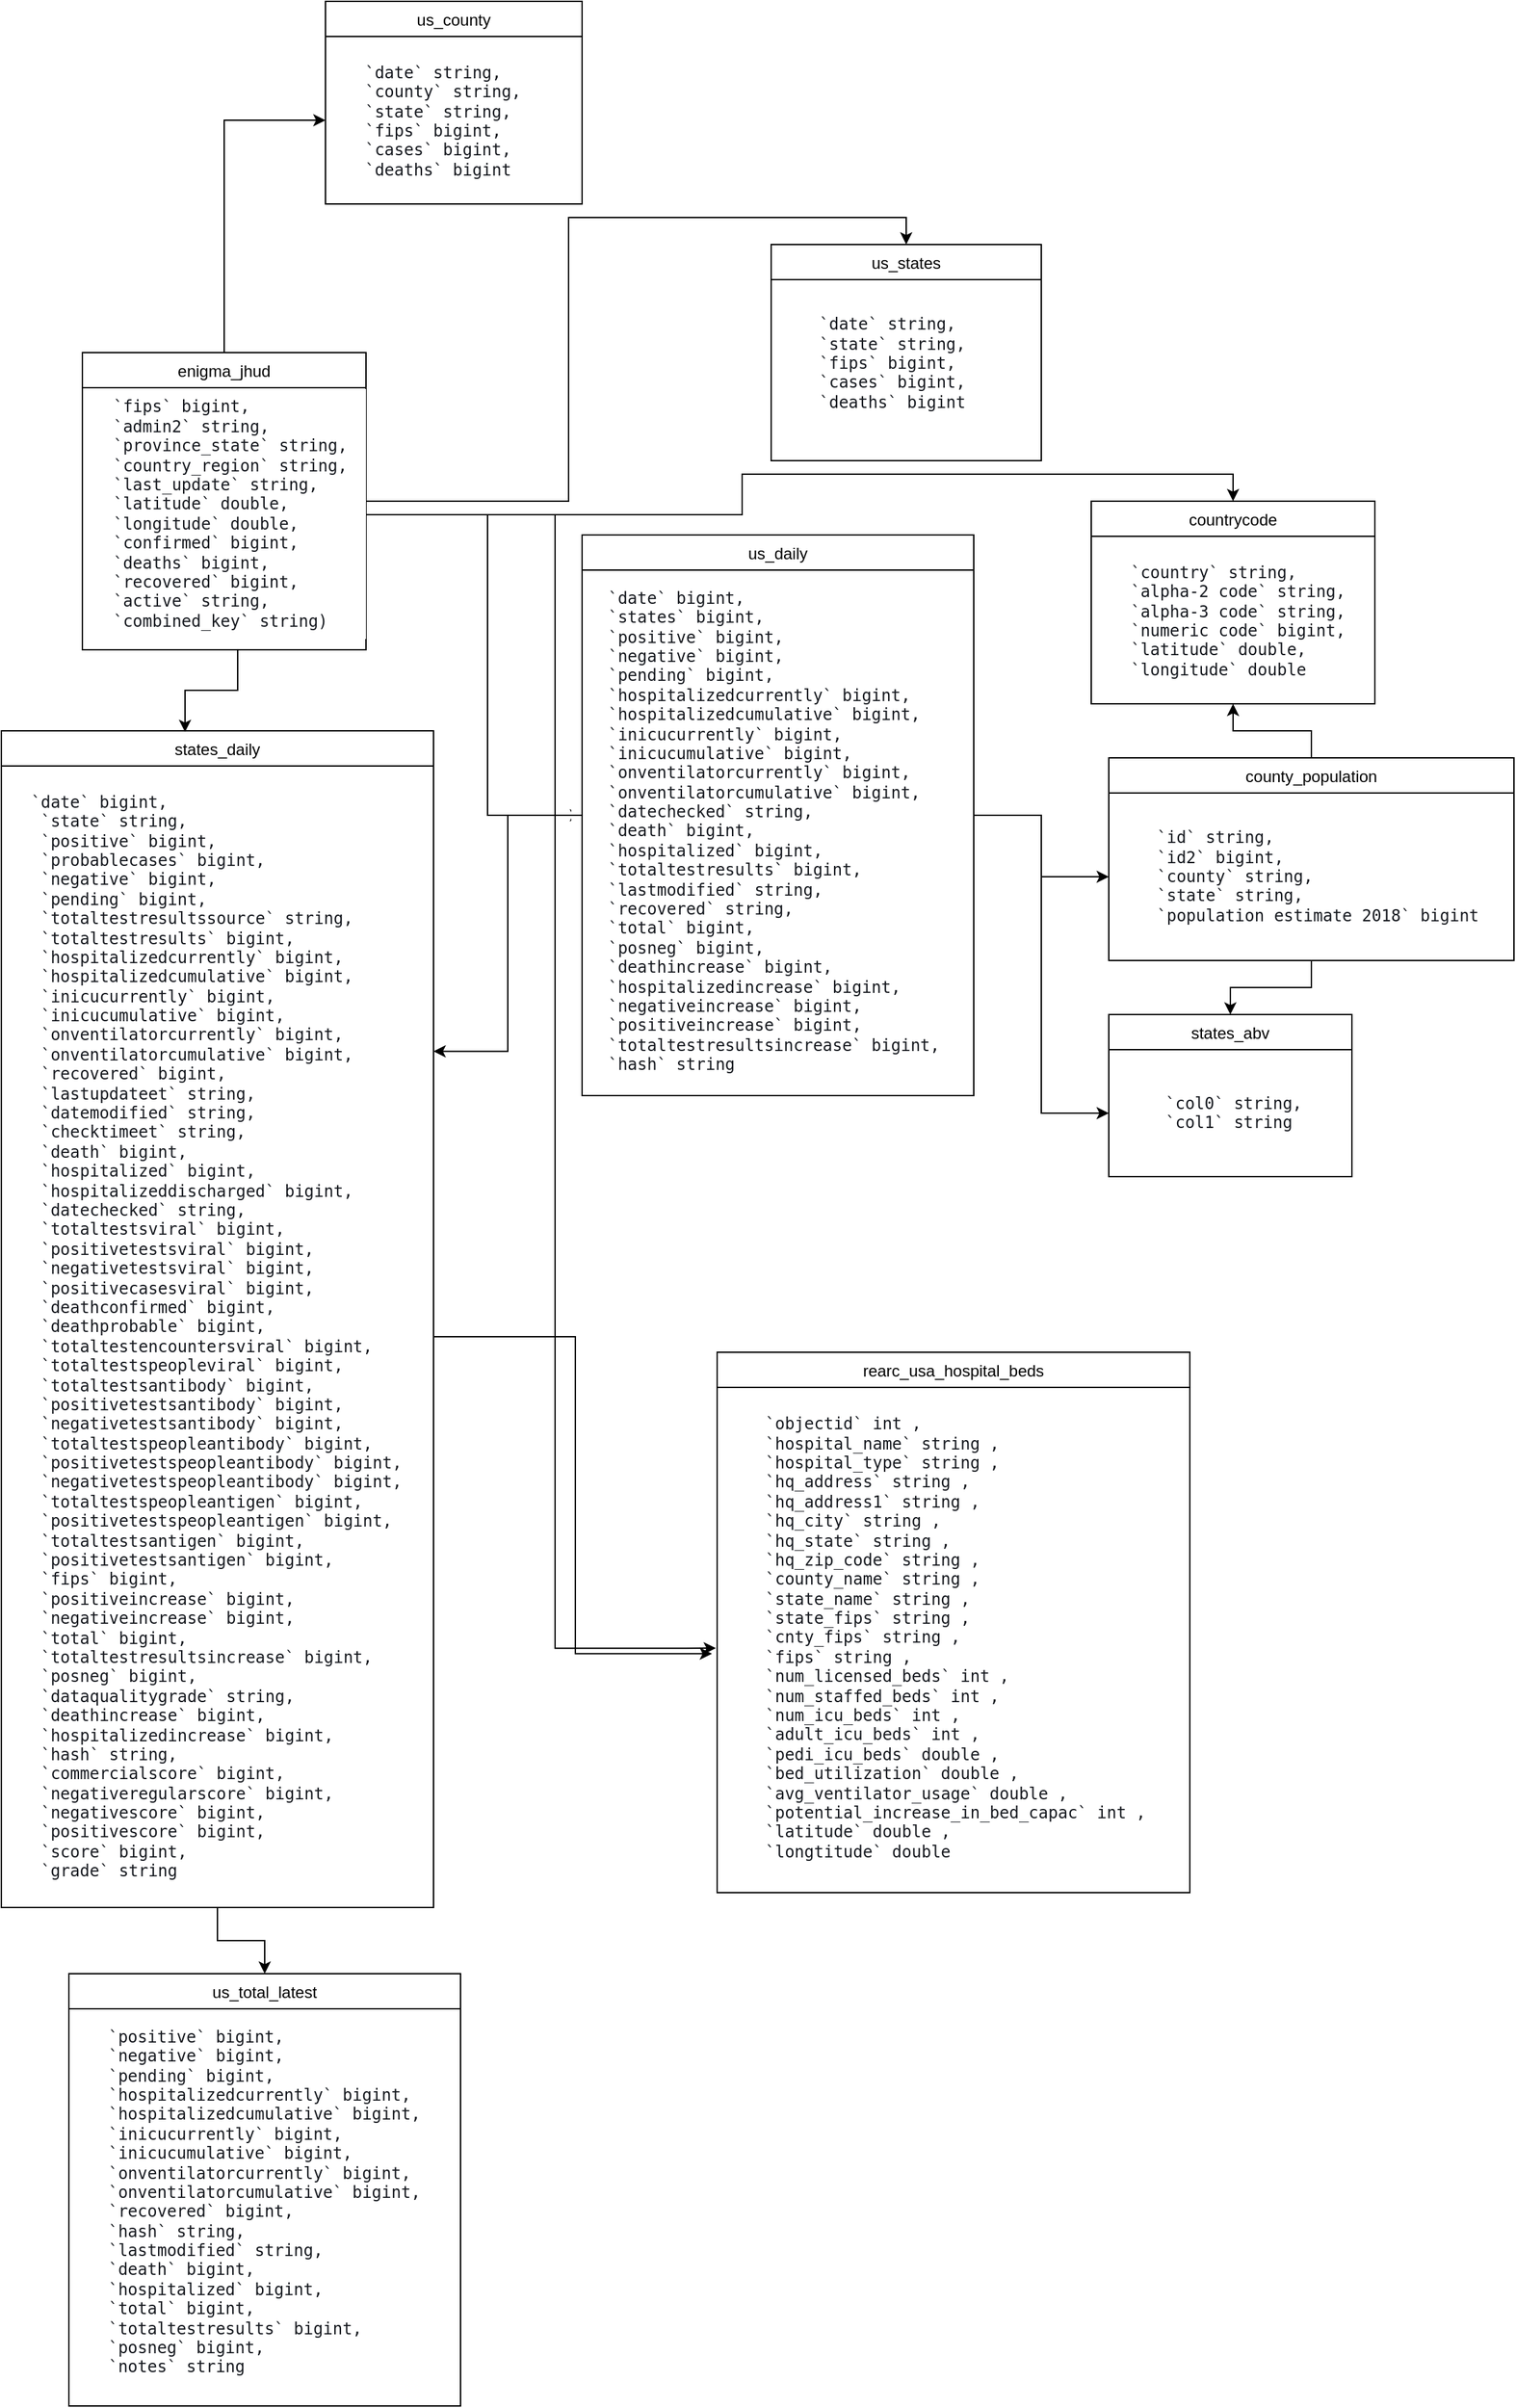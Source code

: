<mxfile version="23.1.6" type="device">
  <diagram name="Page-1" id="czhPVp4otLusDQJ_ARxL">
    <mxGraphModel dx="978" dy="1680" grid="1" gridSize="10" guides="1" tooltips="1" connect="1" arrows="1" fold="1" page="1" pageScale="1" pageWidth="827" pageHeight="1169" math="0" shadow="0">
      <root>
        <mxCell id="0" />
        <mxCell id="1" parent="0" />
        <mxCell id="HXEkVQRq5ir49rnPmt96-37" style="edgeStyle=orthogonalEdgeStyle;rounded=0;orthogonalLoop=1;jettySize=auto;html=1;entryX=0;entryY=0.5;entryDx=0;entryDy=0;" edge="1" parent="1" source="HXEkVQRq5ir49rnPmt96-39" target="HXEkVQRq5ir49rnPmt96-46">
          <mxGeometry relative="1" as="geometry" />
        </mxCell>
        <mxCell id="HXEkVQRq5ir49rnPmt96-38" style="edgeStyle=orthogonalEdgeStyle;rounded=0;orthogonalLoop=1;jettySize=auto;html=1;entryX=0.5;entryY=0;entryDx=0;entryDy=0;" edge="1" parent="1" source="HXEkVQRq5ir49rnPmt96-39" target="HXEkVQRq5ir49rnPmt96-47">
          <mxGeometry relative="1" as="geometry" />
        </mxCell>
        <mxCell id="HXEkVQRq5ir49rnPmt96-39" value="enigma_jhud" style="swimlane;fontStyle=0;childLayout=stackLayout;horizontal=1;startSize=26;fillColor=none;horizontalStack=0;resizeParent=1;resizeParentMax=0;resizeLast=0;collapsible=1;marginBottom=0;" vertex="1" parent="1">
          <mxGeometry x="80" y="230" width="210" height="220" as="geometry" />
        </mxCell>
        <mxCell id="HXEkVQRq5ir49rnPmt96-40" style="edgeStyle=orthogonalEdgeStyle;rounded=0;orthogonalLoop=1;jettySize=auto;html=1;entryX=-0.003;entryY=0.538;entryDx=0;entryDy=0;entryPerimeter=0;" edge="1" parent="1" source="HXEkVQRq5ir49rnPmt96-44" target="HXEkVQRq5ir49rnPmt96-61">
          <mxGeometry relative="1" as="geometry" />
        </mxCell>
        <mxCell id="HXEkVQRq5ir49rnPmt96-41" style="edgeStyle=orthogonalEdgeStyle;rounded=0;orthogonalLoop=1;jettySize=auto;html=1;entryX=0.425;entryY=0.001;entryDx=0;entryDy=0;entryPerimeter=0;" edge="1" parent="1" source="HXEkVQRq5ir49rnPmt96-44" target="HXEkVQRq5ir49rnPmt96-49">
          <mxGeometry relative="1" as="geometry" />
        </mxCell>
        <mxCell id="HXEkVQRq5ir49rnPmt96-42" style="edgeStyle=orthogonalEdgeStyle;rounded=0;orthogonalLoop=1;jettySize=auto;html=1;entryX=0.5;entryY=0;entryDx=0;entryDy=0;" edge="1" parent="1" source="HXEkVQRq5ir49rnPmt96-44" target="HXEkVQRq5ir49rnPmt96-62">
          <mxGeometry relative="1" as="geometry" />
        </mxCell>
        <mxCell id="HXEkVQRq5ir49rnPmt96-43" style="edgeStyle=orthogonalEdgeStyle;rounded=0;orthogonalLoop=1;jettySize=auto;html=1;entryX=0;entryY=0.5;entryDx=0;entryDy=0;exitX=0.913;exitY=0.5;exitDx=0;exitDy=0;exitPerimeter=0;" edge="1" parent="1" source="HXEkVQRq5ir49rnPmt96-44" target="HXEkVQRq5ir49rnPmt96-57">
          <mxGeometry relative="1" as="geometry" />
        </mxCell>
        <mxCell id="HXEkVQRq5ir49rnPmt96-44" value="&lt;pre class=&quot;awsui_root_18wu0_v2spj_3 awsui_box_18wu0_v2spj_16 awsui_pre-variant_18wu0_v2spj_16 awsui_color-default_18wu0_v2spj_16 awsui_font-size-body-s_18wu0_v2spj_137 awsui_font-weight-default_18wu0_v2spj_72&quot; style=&quot;padding: 0.4rem ; margin: 0px ; overflow: auto ; background: rgb(255 , 255 , 255) ; font-weight: 400 ; color: rgb(22 , 25 , 31) ; letter-spacing: normal ; font-style: normal ; text-align: left ; text-indent: 0px ; text-transform: none ; word-spacing: 0px&quot;&gt;  `fips` bigint, &lt;br&gt;  `admin2` string, &lt;br&gt;  `province_state` string, &lt;br&gt;  `country_region` string, &lt;br&gt;  `last_update` string, &lt;br&gt;  `latitude` double, &lt;br&gt;  `longitude` double, &lt;br&gt;  `confirmed` bigint, &lt;br&gt;  `deaths` bigint, &lt;br&gt;  `recovered` bigint, &lt;br&gt;  `active` string, &lt;br&gt;  `combined_key` string)&lt;/pre&gt;" style="text;whiteSpace=wrap;html=1;" vertex="1" parent="1">
          <mxGeometry x="80" y="250" width="230" height="200" as="geometry" />
        </mxCell>
        <mxCell id="HXEkVQRq5ir49rnPmt96-45" value="us_county" style="swimlane;fontStyle=0;childLayout=stackLayout;horizontal=1;startSize=26;fillColor=none;horizontalStack=0;resizeParent=1;resizeParentMax=0;resizeLast=0;collapsible=1;marginBottom=0;" vertex="1" parent="1">
          <mxGeometry x="260" y="-30" width="190" height="150" as="geometry" />
        </mxCell>
        <mxCell id="HXEkVQRq5ir49rnPmt96-46" value="&lt;pre class=&quot;awsui_root_18wu0_v2spj_3 awsui_box_18wu0_v2spj_16 awsui_pre-variant_18wu0_v2spj_16 awsui_color-default_18wu0_v2spj_16 awsui_font-size-body-s_18wu0_v2spj_137 awsui_font-weight-default_18wu0_v2spj_72&quot; style=&quot;padding: 0.4rem ; margin: 0px ; overflow: auto ; background: rgb(255 , 255 , 255) ; font-weight: 400 ; color: rgb(22 , 25 , 31) ; letter-spacing: normal ; font-style: normal ; text-align: left ; text-indent: 0px ; text-transform: none ; word-spacing: 0px&quot;&gt;&lt;pre class=&quot;awsui_root_18wu0_v2spj_3 awsui_box_18wu0_v2spj_16 awsui_pre-variant_18wu0_v2spj_16 awsui_color-default_18wu0_v2spj_16 awsui_font-size-body-s_18wu0_v2spj_137 awsui_font-weight-default_18wu0_v2spj_72&quot; style=&quot;padding: 0.4rem ; margin-top: 0px ; margin-bottom: 0px ; overflow: auto&quot;&gt;  `date` string, &lt;br&gt;  `county` string, &lt;br&gt;  `state` string, &lt;br&gt;  `fips` bigint, &lt;br&gt;  `cases` bigint, &lt;br&gt;  `deaths` bigint&lt;/pre&gt;&lt;/pre&gt;" style="text;whiteSpace=wrap;html=1;" vertex="1" parent="HXEkVQRq5ir49rnPmt96-45">
          <mxGeometry y="26" width="190" height="124" as="geometry" />
        </mxCell>
        <mxCell id="HXEkVQRq5ir49rnPmt96-47" value="us_states" style="swimlane;fontStyle=0;childLayout=stackLayout;horizontal=1;startSize=26;fillColor=none;horizontalStack=0;resizeParent=1;resizeParentMax=0;resizeLast=0;collapsible=1;marginBottom=0;" vertex="1" parent="1">
          <mxGeometry x="590" y="150" width="200" height="160" as="geometry" />
        </mxCell>
        <mxCell id="HXEkVQRq5ir49rnPmt96-48" value="&lt;pre class=&quot;awsui_root_18wu0_v2spj_3 awsui_box_18wu0_v2spj_16 awsui_pre-variant_18wu0_v2spj_16 awsui_color-default_18wu0_v2spj_16 awsui_font-size-body-s_18wu0_v2spj_137 awsui_font-weight-default_18wu0_v2spj_72&quot; style=&quot;padding: 0.4rem ; margin: 0px ; overflow: auto ; background: rgb(255 , 255 , 255) ; font-weight: 400 ; color: rgb(22 , 25 , 31) ; letter-spacing: normal ; font-style: normal ; text-align: left ; text-indent: 0px ; text-transform: none ; word-spacing: 0px&quot;&gt;&lt;pre class=&quot;awsui_root_18wu0_v2spj_3 awsui_box_18wu0_v2spj_16 awsui_pre-variant_18wu0_v2spj_16 awsui_color-default_18wu0_v2spj_16 awsui_font-size-body-s_18wu0_v2spj_137 awsui_font-weight-default_18wu0_v2spj_72&quot; style=&quot;padding: 0.4rem ; margin-top: 0px ; margin-bottom: 0px ; overflow: auto&quot;&gt;&lt;pre class=&quot;awsui_root_18wu0_v2spj_3 awsui_box_18wu0_v2spj_16 awsui_pre-variant_18wu0_v2spj_16 awsui_color-default_18wu0_v2spj_16 awsui_font-size-body-s_18wu0_v2spj_137 awsui_font-weight-default_18wu0_v2spj_72&quot; style=&quot;padding: 0.4rem ; margin-top: 0px ; margin-bottom: 0px ; overflow: auto&quot;&gt;  `date` string, &lt;br/&gt;  `state` string, &lt;br/&gt;  `fips` bigint, &lt;br/&gt;  `cases` bigint, &lt;br/&gt;  `deaths` bigint&lt;/pre&gt;&lt;/pre&gt;&lt;/pre&gt;" style="text;whiteSpace=wrap;html=1;" vertex="1" parent="HXEkVQRq5ir49rnPmt96-47">
          <mxGeometry y="26" width="200" height="134" as="geometry" />
        </mxCell>
        <mxCell id="HXEkVQRq5ir49rnPmt96-49" value="states_daily" style="swimlane;fontStyle=0;childLayout=stackLayout;horizontal=1;startSize=26;fillColor=none;horizontalStack=0;resizeParent=1;resizeParentMax=0;resizeLast=0;collapsible=1;marginBottom=0;" vertex="1" parent="1">
          <mxGeometry x="20" y="510" width="320" height="871" as="geometry" />
        </mxCell>
        <mxCell id="HXEkVQRq5ir49rnPmt96-50" value="&lt;pre class=&quot;awsui_root_18wu0_v2spj_3 awsui_box_18wu0_v2spj_16 awsui_pre-variant_18wu0_v2spj_16 awsui_color-default_18wu0_v2spj_16 awsui_font-size-body-s_18wu0_v2spj_137 awsui_font-weight-default_18wu0_v2spj_72&quot; style=&quot;padding: 0.4rem ; margin: 0px ; overflow: auto ; background: rgb(255 , 255 , 255) ; font-weight: 400 ; color: rgb(22 , 25 , 31) ; letter-spacing: normal ; font-style: normal ; text-align: left ; text-indent: 0px ; text-transform: none ; word-spacing: 0px&quot;&gt;&lt;pre class=&quot;awsui_root_18wu0_v2spj_3 awsui_box_18wu0_v2spj_16 awsui_pre-variant_18wu0_v2spj_16 awsui_color-default_18wu0_v2spj_16 awsui_font-size-body-s_18wu0_v2spj_137 awsui_font-weight-default_18wu0_v2spj_72&quot; style=&quot;padding: 0.4rem ; margin-top: 0px ; margin-bottom: 0px ; overflow: auto&quot;&gt; `date` bigint, &lt;br/&gt;  `state` string, &lt;br/&gt;  `positive` bigint, &lt;br/&gt;  `probablecases` bigint, &lt;br/&gt;  `negative` bigint, &lt;br/&gt;  `pending` bigint, &lt;br/&gt;  `totaltestresultssource` string, &lt;br/&gt;  `totaltestresults` bigint, &lt;br/&gt;  `hospitalizedcurrently` bigint, &lt;br/&gt;  `hospitalizedcumulative` bigint, &lt;br/&gt;  `inicucurrently` bigint, &lt;br/&gt;  `inicucumulative` bigint, &lt;br/&gt;  `onventilatorcurrently` bigint, &lt;br/&gt;  `onventilatorcumulative` bigint, &lt;br/&gt;  `recovered` bigint, &lt;br/&gt;  `lastupdateet` string, &lt;br/&gt;  `datemodified` string, &lt;br/&gt;  `checktimeet` string, &lt;br/&gt;  `death` bigint, &lt;br/&gt;  `hospitalized` bigint, &lt;br/&gt;  `hospitalizeddischarged` bigint, &lt;br/&gt;  `datechecked` string, &lt;br/&gt;  `totaltestsviral` bigint, &lt;br/&gt;  `positivetestsviral` bigint, &lt;br/&gt;  `negativetestsviral` bigint, &lt;br/&gt;  `positivecasesviral` bigint, &lt;br/&gt;  `deathconfirmed` bigint, &lt;br/&gt;  `deathprobable` bigint, &lt;br/&gt;  `totaltestencountersviral` bigint, &lt;br/&gt;  `totaltestspeopleviral` bigint, &lt;br/&gt;  `totaltestsantibody` bigint, &lt;br/&gt;  `positivetestsantibody` bigint, &lt;br/&gt;  `negativetestsantibody` bigint, &lt;br/&gt;  `totaltestspeopleantibody` bigint, &lt;br/&gt;  `positivetestspeopleantibody` bigint, &lt;br/&gt;  `negativetestspeopleantibody` bigint, &lt;br/&gt;  `totaltestspeopleantigen` bigint, &lt;br/&gt;  `positivetestspeopleantigen` bigint, &lt;br/&gt;  `totaltestsantigen` bigint, &lt;br/&gt;  `positivetestsantigen` bigint, &lt;br/&gt;  `fips` bigint, &lt;br/&gt;  `positiveincrease` bigint, &lt;br/&gt;  `negativeincrease` bigint, &lt;br/&gt;  `total` bigint, &lt;br/&gt;  `totaltestresultsincrease` bigint, &lt;br/&gt;  `posneg` bigint, &lt;br/&gt;  `dataqualitygrade` string, &lt;br/&gt;  `deathincrease` bigint, &lt;br/&gt;  `hospitalizedincrease` bigint, &lt;br/&gt;  `hash` string, &lt;br/&gt;  `commercialscore` bigint, &lt;br/&gt;  `negativeregularscore` bigint, &lt;br/&gt;  `negativescore` bigint, &lt;br/&gt;  `positivescore` bigint, &lt;br/&gt;  `score` bigint, &lt;br/&gt;  `grade` string&lt;/pre&gt;&lt;/pre&gt;" style="text;whiteSpace=wrap;html=1;" vertex="1" parent="HXEkVQRq5ir49rnPmt96-49">
          <mxGeometry y="26" width="320" height="845" as="geometry" />
        </mxCell>
        <mxCell id="HXEkVQRq5ir49rnPmt96-51" style="edgeStyle=orthogonalEdgeStyle;rounded=0;orthogonalLoop=1;jettySize=auto;html=1;entryX=-0.012;entryY=0.549;entryDx=0;entryDy=0;entryPerimeter=0;" edge="1" parent="1" source="HXEkVQRq5ir49rnPmt96-50" target="HXEkVQRq5ir49rnPmt96-61">
          <mxGeometry relative="1" as="geometry" />
        </mxCell>
        <mxCell id="HXEkVQRq5ir49rnPmt96-52" style="edgeStyle=orthogonalEdgeStyle;rounded=0;orthogonalLoop=1;jettySize=auto;html=1;entryX=0.5;entryY=0;entryDx=0;entryDy=0;" edge="1" parent="1" source="HXEkVQRq5ir49rnPmt96-50" target="HXEkVQRq5ir49rnPmt96-58">
          <mxGeometry relative="1" as="geometry" />
        </mxCell>
        <mxCell id="HXEkVQRq5ir49rnPmt96-53" value="&lt;pre class=&quot;awsui_root_18wu0_v2spj_3 awsui_box_18wu0_v2spj_16 awsui_pre-variant_18wu0_v2spj_16 awsui_color-default_18wu0_v2spj_16 awsui_font-size-body-s_18wu0_v2spj_137 awsui_font-weight-default_18wu0_v2spj_72&quot; style=&quot;padding: 0.4rem ; margin: 0px ; overflow: auto ; background: rgb(255 , 255 , 255) ; font-weight: 400 ; color: rgb(22 , 25 , 31) ; letter-spacing: normal ; font-style: normal ; text-align: left ; text-indent: 0px ; text-transform: none ; word-spacing: 0px&quot;&gt;&lt;pre class=&quot;awsui_root_18wu0_v2spj_3 awsui_box_18wu0_v2spj_16 awsui_pre-variant_18wu0_v2spj_16 awsui_color-default_18wu0_v2spj_16 awsui_font-size-body-s_18wu0_v2spj_137 awsui_font-weight-default_18wu0_v2spj_72&quot; style=&quot;padding: 0.4rem ; margin-top: 0px ; margin-bottom: 0px ; overflow: auto&quot;&gt;  `date` bigint, &lt;br&gt;  `states` bigint, &lt;br&gt;  `positive` bigint, &lt;br&gt;  `negative` bigint, &lt;br&gt;  `pending` bigint, &lt;br&gt;  `hospitalizedcurrently` bigint, &lt;br&gt;  `hospitalizedcumulative` bigint, &lt;br&gt;  `inicucurrently` bigint, &lt;br&gt;  `inicucumulative` bigint, &lt;br&gt;  `onventilatorcurrently` bigint, &lt;br&gt;  `onventilatorcumulative` bigint, &lt;br&gt;  `datechecked` string, &lt;br&gt;  `death` bigint, &lt;br&gt;  `hospitalized` bigint, &lt;br&gt;  `totaltestresults` bigint, &lt;br&gt;  `lastmodified` string, &lt;br&gt;  `recovered` string, &lt;br&gt;  `total` bigint, &lt;br&gt;  `posneg` bigint, &lt;br&gt;  `deathincrease` bigint, &lt;br&gt;  `hospitalizedincrease` bigint, &lt;br&gt;  `negativeincrease` bigint, &lt;br&gt;  `positiveincrease` bigint, &lt;br&gt;  `totaltestresultsincrease` bigint, &lt;br&gt;  `hash` string&lt;/pre&gt;&lt;/pre&gt;" style="text;whiteSpace=wrap;html=1;" vertex="1" parent="1">
          <mxGeometry x="440" y="385" width="230" height="200" as="geometry" />
        </mxCell>
        <mxCell id="HXEkVQRq5ir49rnPmt96-54" style="edgeStyle=orthogonalEdgeStyle;rounded=0;orthogonalLoop=1;jettySize=auto;html=1;entryX=0;entryY=0.5;entryDx=0;entryDy=0;" edge="1" parent="1" source="HXEkVQRq5ir49rnPmt96-57" target="HXEkVQRq5ir49rnPmt96-68">
          <mxGeometry relative="1" as="geometry" />
        </mxCell>
        <mxCell id="HXEkVQRq5ir49rnPmt96-55" style="edgeStyle=orthogonalEdgeStyle;rounded=0;orthogonalLoop=1;jettySize=auto;html=1;" edge="1" parent="1" source="HXEkVQRq5ir49rnPmt96-57" target="HXEkVQRq5ir49rnPmt96-66">
          <mxGeometry relative="1" as="geometry">
            <Array as="points">
              <mxPoint x="790" y="573" />
              <mxPoint x="790" y="618" />
            </Array>
          </mxGeometry>
        </mxCell>
        <mxCell id="HXEkVQRq5ir49rnPmt96-56" style="edgeStyle=orthogonalEdgeStyle;rounded=0;orthogonalLoop=1;jettySize=auto;html=1;entryX=1;entryY=0.25;entryDx=0;entryDy=0;" edge="1" parent="1" source="HXEkVQRq5ir49rnPmt96-57" target="HXEkVQRq5ir49rnPmt96-50">
          <mxGeometry relative="1" as="geometry" />
        </mxCell>
        <mxCell id="HXEkVQRq5ir49rnPmt96-57" value="us_daily" style="swimlane;fontStyle=0;childLayout=stackLayout;horizontal=1;startSize=26;fillColor=none;horizontalStack=0;resizeParent=1;resizeParentMax=0;resizeLast=0;collapsible=1;marginBottom=0;" vertex="1" parent="1">
          <mxGeometry x="450" y="365" width="290" height="415" as="geometry" />
        </mxCell>
        <mxCell id="HXEkVQRq5ir49rnPmt96-58" value="us_total_latest" style="swimlane;fontStyle=0;childLayout=stackLayout;horizontal=1;startSize=26;fillColor=none;horizontalStack=0;resizeParent=1;resizeParentMax=0;resizeLast=0;collapsible=1;marginBottom=0;" vertex="1" parent="1">
          <mxGeometry x="70" y="1430" width="290" height="320" as="geometry" />
        </mxCell>
        <mxCell id="HXEkVQRq5ir49rnPmt96-59" value="&lt;pre class=&quot;awsui_root_18wu0_v2spj_3 awsui_box_18wu0_v2spj_16 awsui_pre-variant_18wu0_v2spj_16 awsui_color-default_18wu0_v2spj_16 awsui_font-size-body-s_18wu0_v2spj_137 awsui_font-weight-default_18wu0_v2spj_72&quot; style=&quot;padding: 0.4rem ; margin: 0px ; overflow: auto ; background: rgb(255 , 255 , 255) ; font-weight: 400 ; color: rgb(22 , 25 , 31) ; letter-spacing: normal ; font-style: normal ; text-align: left ; text-indent: 0px ; text-transform: none ; word-spacing: 0px&quot;&gt;&lt;pre class=&quot;awsui_root_18wu0_v2spj_3 awsui_box_18wu0_v2spj_16 awsui_pre-variant_18wu0_v2spj_16 awsui_color-default_18wu0_v2spj_16 awsui_font-size-body-s_18wu0_v2spj_137 awsui_font-weight-default_18wu0_v2spj_72&quot; style=&quot;padding: 0.4rem ; margin-top: 0px ; margin-bottom: 0px ; overflow: auto&quot;&gt;  `positive` bigint, &lt;br&gt;  `negative` bigint, &lt;br&gt;  `pending` bigint, &lt;br&gt;  `hospitalizedcurrently` bigint, &lt;br&gt;  `hospitalizedcumulative` bigint, &lt;br&gt;  `inicucurrently` bigint, &lt;br&gt;  `inicucumulative` bigint, &lt;br&gt;  `onventilatorcurrently` bigint, &lt;br&gt;  `onventilatorcumulative` bigint, &lt;br&gt;  `recovered` bigint, &lt;br&gt;  `hash` string, &lt;br&gt;  `lastmodified` string, &lt;br&gt;  `death` bigint, &lt;br&gt;  `hospitalized` bigint, &lt;br&gt;  `total` bigint, &lt;br&gt;  `totaltestresults` bigint, &lt;br&gt;  `posneg` bigint, &lt;br&gt;  `notes` string&lt;/pre&gt;&lt;/pre&gt;" style="text;whiteSpace=wrap;html=1;" vertex="1" parent="1">
          <mxGeometry x="70" y="1450" width="230" height="200" as="geometry" />
        </mxCell>
        <mxCell id="HXEkVQRq5ir49rnPmt96-60" value="rearc_usa_hospital_beds" style="swimlane;fontStyle=0;childLayout=stackLayout;horizontal=1;startSize=26;fillColor=none;horizontalStack=0;resizeParent=1;resizeParentMax=0;resizeLast=0;collapsible=1;marginBottom=0;" vertex="1" parent="1">
          <mxGeometry x="550" y="970" width="350" height="400" as="geometry" />
        </mxCell>
        <mxCell id="HXEkVQRq5ir49rnPmt96-61" value="&lt;pre class=&quot;awsui_root_18wu0_v2spj_3 awsui_box_18wu0_v2spj_16 awsui_pre-variant_18wu0_v2spj_16 awsui_color-default_18wu0_v2spj_16 awsui_font-size-body-s_18wu0_v2spj_137 awsui_font-weight-default_18wu0_v2spj_72&quot; style=&quot;padding: 0.4rem ; margin: 0px ; overflow: auto ; background: rgb(255 , 255 , 255) ; text-align: left ; text-indent: 0px&quot;&gt;&lt;pre class=&quot;awsui_root_18wu0_v2spj_3 awsui_box_18wu0_v2spj_16 awsui_pre-variant_18wu0_v2spj_16 awsui_color-default_18wu0_v2spj_16 awsui_font-size-body-s_18wu0_v2spj_137 awsui_font-weight-default_18wu0_v2spj_72&quot; style=&quot;padding: 0.4rem ; margin-top: 0px ; margin-bottom: 0px ; overflow: auto&quot;&gt;&lt;pre class=&quot;awsui_root_18wu0_v2spj_3 awsui_box_18wu0_v2spj_16 awsui_pre-variant_18wu0_v2spj_16 awsui_color-default_18wu0_v2spj_16 awsui_font-size-body-s_18wu0_v2spj_137 awsui_font-weight-default_18wu0_v2spj_72&quot; style=&quot;padding: 0.4rem ; margin-top: 0px ; margin-bottom: 0px ; overflow: auto&quot;&gt;&lt;font color=&quot;#16191f&quot;&gt;  `objectid` int , &lt;br/&gt;  `hospital_name` string , &lt;br/&gt;  `hospital_type` string , &lt;br/&gt;  `hq_address` string , &lt;br/&gt;  `hq_address1` string , &lt;br/&gt;  `hq_city` string , &lt;br/&gt;  `hq_state` string , &lt;br/&gt;  `hq_zip_code` string , &lt;br/&gt;  `county_name` string , &lt;br/&gt;  `state_name` string , &lt;br/&gt;  `state_fips` string , &lt;br/&gt;  `cnty_fips` string , &lt;br/&gt;  `fips` string , &lt;br/&gt;  `num_licensed_beds` int , &lt;br/&gt;  `num_staffed_beds` int , &lt;br/&gt;  `num_icu_beds` int , &lt;br/&gt;  `adult_icu_beds` int , &lt;br/&gt;  `pedi_icu_beds` double , &lt;br/&gt;  `bed_utilization` double , &lt;br/&gt;  `avg_ventilator_usage` double , &lt;br/&gt;  `potential_increase_in_bed_capac` int , &lt;br/&gt;  `latitude` double , &lt;br/&gt;  `longtitude` double &lt;br&gt;&lt;/font&gt;&lt;/pre&gt;&lt;/pre&gt;&lt;/pre&gt;" style="text;whiteSpace=wrap;html=1;" vertex="1" parent="1">
          <mxGeometry x="550" y="990" width="320" height="370" as="geometry" />
        </mxCell>
        <mxCell id="HXEkVQRq5ir49rnPmt96-62" value="countrycode" style="swimlane;fontStyle=0;childLayout=stackLayout;horizontal=1;startSize=26;fillColor=none;horizontalStack=0;resizeParent=1;resizeParentMax=0;resizeLast=0;collapsible=1;marginBottom=0;" vertex="1" parent="1">
          <mxGeometry x="827" y="340" width="210" height="150" as="geometry" />
        </mxCell>
        <mxCell id="HXEkVQRq5ir49rnPmt96-63" value="&lt;pre class=&quot;awsui_root_18wu0_v2spj_3 awsui_box_18wu0_v2spj_16 awsui_pre-variant_18wu0_v2spj_16 awsui_color-default_18wu0_v2spj_16 awsui_font-size-body-s_18wu0_v2spj_137 awsui_font-weight-default_18wu0_v2spj_72&quot; style=&quot;padding: 0.4rem ; margin: 0px ; overflow: auto ; background: rgb(255 , 255 , 255) ; font-weight: 400 ; color: rgb(22 , 25 , 31) ; letter-spacing: normal ; font-style: normal ; text-align: left ; text-indent: 0px ; text-transform: none ; word-spacing: 0px&quot;&gt;&lt;pre class=&quot;awsui_root_18wu0_v2spj_3 awsui_box_18wu0_v2spj_16 awsui_pre-variant_18wu0_v2spj_16 awsui_color-default_18wu0_v2spj_16 awsui_font-size-body-s_18wu0_v2spj_137 awsui_font-weight-default_18wu0_v2spj_72&quot; style=&quot;padding: 0.4rem ; margin-top: 0px ; margin-bottom: 0px ; overflow: auto&quot;&gt;  `country` string, &lt;br&gt;  `alpha-2 code` string, &lt;br&gt;  `alpha-3 code` string, &lt;br&gt;  `numeric code` bigint, &lt;br&gt;  `latitude` double, &lt;br&gt;  `longitude` double&lt;/pre&gt;&lt;/pre&gt;" style="text;whiteSpace=wrap;html=1;" vertex="1" parent="HXEkVQRq5ir49rnPmt96-62">
          <mxGeometry y="26" width="210" height="124" as="geometry" />
        </mxCell>
        <mxCell id="HXEkVQRq5ir49rnPmt96-64" style="edgeStyle=orthogonalEdgeStyle;rounded=0;orthogonalLoop=1;jettySize=auto;html=1;" edge="1" parent="1" source="HXEkVQRq5ir49rnPmt96-65" target="HXEkVQRq5ir49rnPmt96-63">
          <mxGeometry relative="1" as="geometry" />
        </mxCell>
        <mxCell id="HXEkVQRq5ir49rnPmt96-65" value="county_population" style="swimlane;fontStyle=0;childLayout=stackLayout;horizontal=1;startSize=26;fillColor=none;horizontalStack=0;resizeParent=1;resizeParentMax=0;resizeLast=0;collapsible=1;marginBottom=0;" vertex="1" parent="1">
          <mxGeometry x="840" y="530" width="300" height="150" as="geometry" />
        </mxCell>
        <mxCell id="HXEkVQRq5ir49rnPmt96-66" value="&lt;pre class=&quot;awsui_root_18wu0_v2spj_3 awsui_box_18wu0_v2spj_16 awsui_pre-variant_18wu0_v2spj_16 awsui_color-default_18wu0_v2spj_16 awsui_font-size-body-s_18wu0_v2spj_137 awsui_font-weight-default_18wu0_v2spj_72&quot; style=&quot;padding: 0.4rem ; margin: 0px ; overflow: auto ; background: rgb(255 , 255 , 255) ; font-weight: 400 ; color: rgb(22 , 25 , 31) ; letter-spacing: normal ; font-style: normal ; text-align: left ; text-indent: 0px ; text-transform: none ; word-spacing: 0px&quot;&gt;&lt;pre class=&quot;awsui_root_18wu0_v2spj_3 awsui_box_18wu0_v2spj_16 awsui_pre-variant_18wu0_v2spj_16 awsui_color-default_18wu0_v2spj_16 awsui_font-size-body-s_18wu0_v2spj_137 awsui_font-weight-default_18wu0_v2spj_72&quot; style=&quot;padding: 0.4rem ; margin-top: 0px ; margin-bottom: 0px ; overflow: auto&quot;&gt;&lt;pre class=&quot;awsui_root_18wu0_v2spj_3 awsui_box_18wu0_v2spj_16 awsui_pre-variant_18wu0_v2spj_16 awsui_color-default_18wu0_v2spj_16 awsui_font-size-body-s_18wu0_v2spj_137 awsui_font-weight-default_18wu0_v2spj_72&quot; style=&quot;padding: 0.4rem ; margin-top: 0px ; margin-bottom: 0px ; overflow: auto&quot;&gt;  `id` string, &lt;br&gt;  `id2` bigint, &lt;br&gt;  `county` string, &lt;br&gt;  `state` string, &lt;br&gt;  `population estimate 2018` bigint&lt;/pre&gt;&lt;/pre&gt;&lt;/pre&gt;" style="text;whiteSpace=wrap;html=1;" vertex="1" parent="HXEkVQRq5ir49rnPmt96-65">
          <mxGeometry y="26" width="300" height="124" as="geometry" />
        </mxCell>
        <mxCell id="HXEkVQRq5ir49rnPmt96-67" value="states_abv" style="swimlane;fontStyle=0;childLayout=stackLayout;horizontal=1;startSize=26;fillColor=none;horizontalStack=0;resizeParent=1;resizeParentMax=0;resizeLast=0;collapsible=1;marginBottom=0;" vertex="1" parent="1">
          <mxGeometry x="840" y="720" width="180" height="120" as="geometry" />
        </mxCell>
        <mxCell id="HXEkVQRq5ir49rnPmt96-68" value="&lt;pre class=&quot;awsui_root_18wu0_v2spj_3 awsui_box_18wu0_v2spj_16 awsui_pre-variant_18wu0_v2spj_16 awsui_color-default_18wu0_v2spj_16 awsui_font-size-body-s_18wu0_v2spj_137 awsui_font-weight-default_18wu0_v2spj_72&quot; style=&quot;padding: 0.4rem ; margin: 0px ; overflow: auto ; background: rgb(255 , 255 , 255) ; text-align: left ; text-indent: 0px&quot;&gt;&lt;pre class=&quot;awsui_root_18wu0_v2spj_3 awsui_box_18wu0_v2spj_16 awsui_pre-variant_18wu0_v2spj_16 awsui_color-default_18wu0_v2spj_16 awsui_font-size-body-s_18wu0_v2spj_137 awsui_font-weight-default_18wu0_v2spj_72&quot; style=&quot;padding: 0.4rem ; margin-top: 0px ; margin-bottom: 0px ; overflow: auto&quot;&gt;&lt;pre class=&quot;awsui_root_18wu0_v2spj_3 awsui_box_18wu0_v2spj_16 awsui_pre-variant_18wu0_v2spj_16 awsui_color-default_18wu0_v2spj_16 awsui_font-size-body-s_18wu0_v2spj_137 awsui_font-weight-default_18wu0_v2spj_72&quot; style=&quot;padding: 0.4rem ; margin-top: 0px ; margin-bottom: 0px ; overflow: auto&quot;&gt;&lt;pre class=&quot;awsui_root_18wu0_v2spj_3 awsui_box_18wu0_v2spj_16 awsui_pre-variant_18wu0_v2spj_16 awsui_color-default_18wu0_v2spj_16 awsui_font-size-body-s_18wu0_v2spj_137 awsui_font-weight-default_18wu0_v2spj_72&quot; style=&quot;padding: 0.4rem ; margin-top: 0px ; margin-bottom: 0px ; overflow: auto&quot;&gt;&lt;font color=&quot;#16191f&quot;&gt;  `col0` string, &lt;br&gt;  `col1` string&lt;/font&gt;&lt;br&gt;&lt;/pre&gt;&lt;/pre&gt;&lt;/pre&gt;&lt;/pre&gt;" style="text;whiteSpace=wrap;html=1;" vertex="1" parent="HXEkVQRq5ir49rnPmt96-67">
          <mxGeometry y="26" width="180" height="94" as="geometry" />
        </mxCell>
        <mxCell id="HXEkVQRq5ir49rnPmt96-69" style="edgeStyle=orthogonalEdgeStyle;rounded=0;orthogonalLoop=1;jettySize=auto;html=1;entryX=0.5;entryY=0;entryDx=0;entryDy=0;" edge="1" parent="1" source="HXEkVQRq5ir49rnPmt96-66" target="HXEkVQRq5ir49rnPmt96-67">
          <mxGeometry relative="1" as="geometry" />
        </mxCell>
      </root>
    </mxGraphModel>
  </diagram>
</mxfile>

